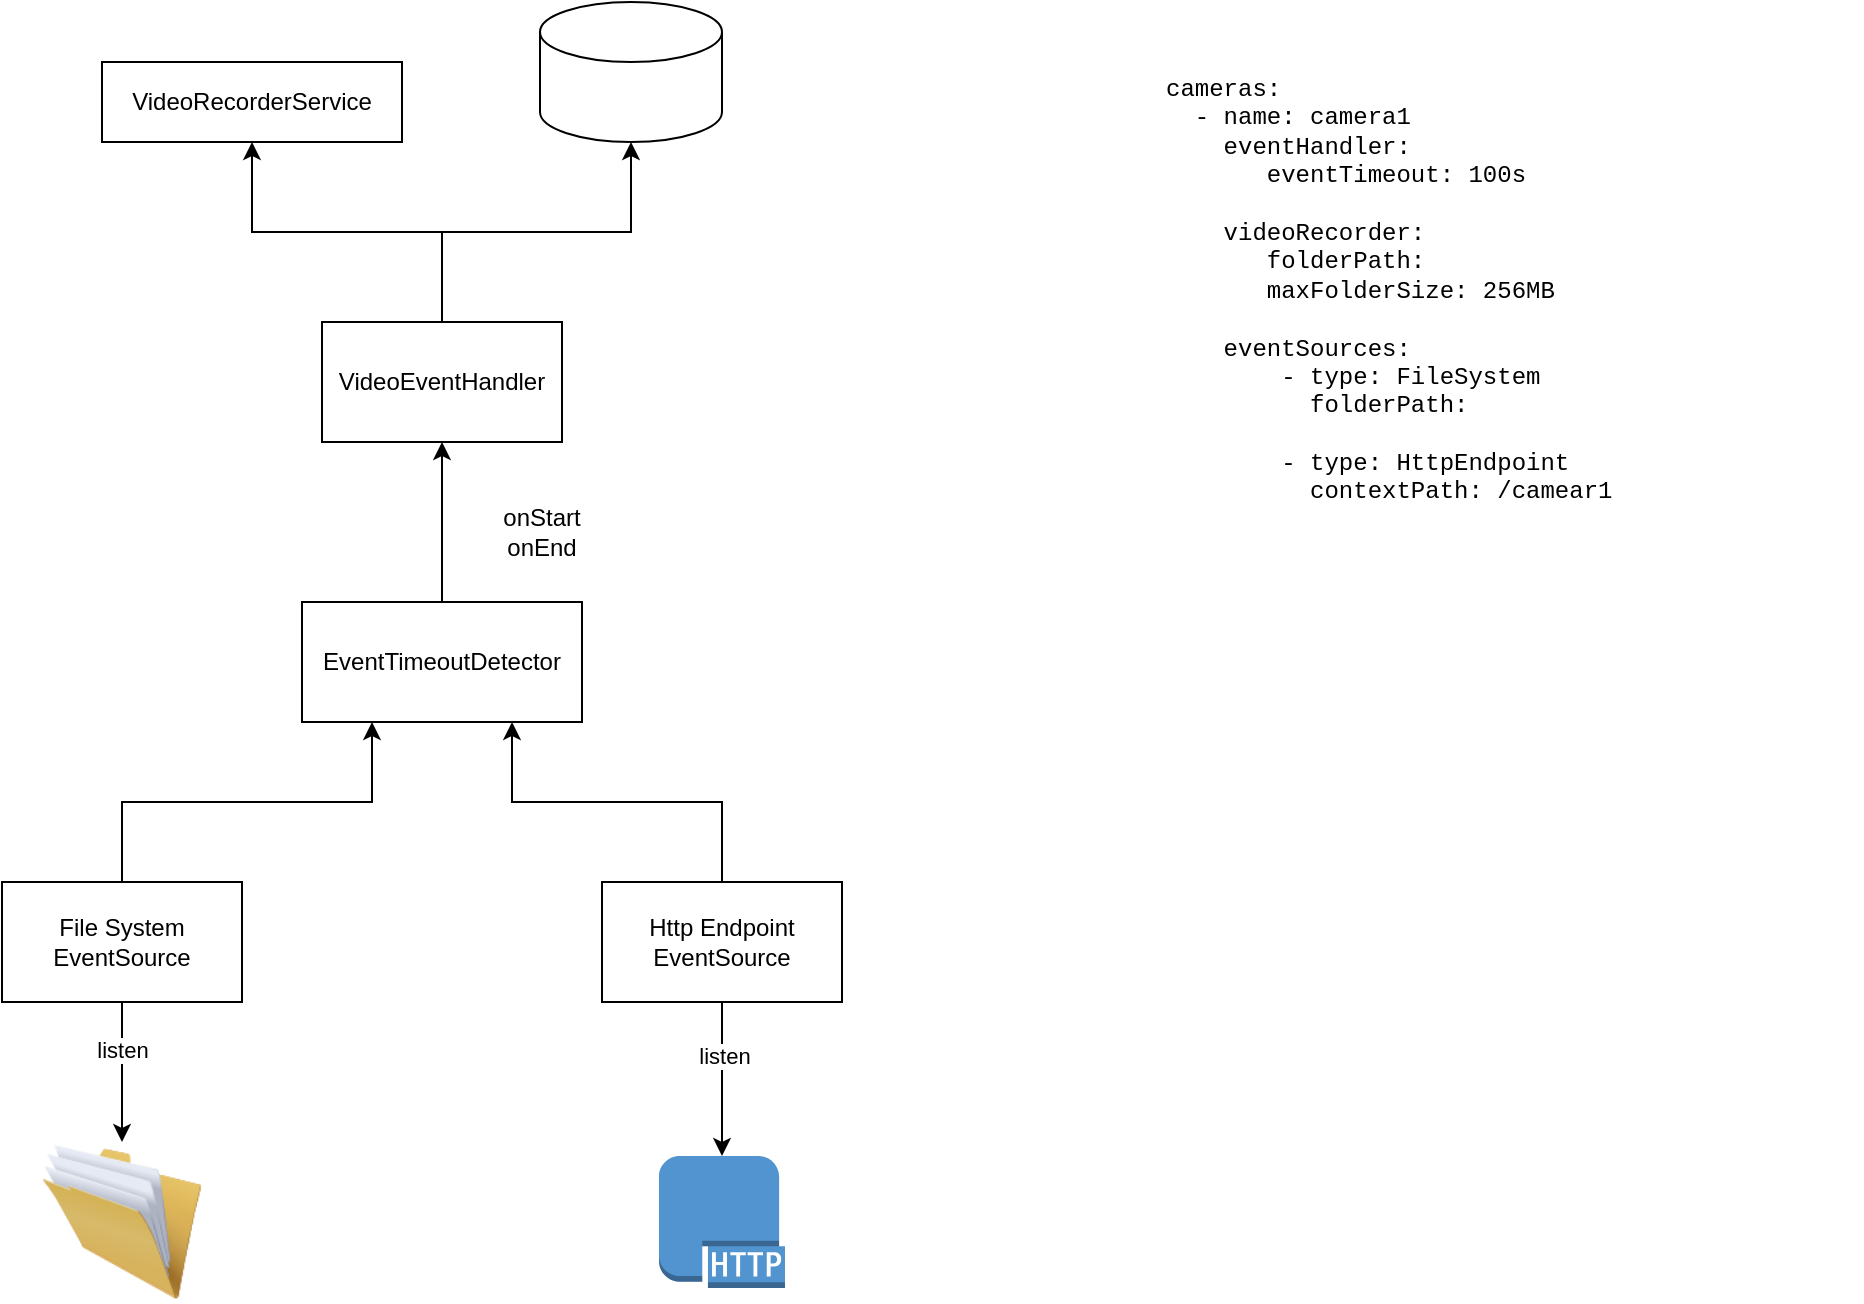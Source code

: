 <mxfile version="24.7.6" pages="2">
  <diagram name="Internal Components" id="SVTIG_j5iRIldBf4PV46">
    <mxGraphModel dx="1834" dy="1251" grid="1" gridSize="10" guides="1" tooltips="1" connect="1" arrows="1" fold="1" page="0" pageScale="1" pageWidth="850" pageHeight="1100" math="0" shadow="0">
      <root>
        <mxCell id="0" />
        <mxCell id="1" parent="0" />
        <mxCell id="zsZPfzJJ0poghbLlWT55-2" style="edgeStyle=orthogonalEdgeStyle;rounded=0;orthogonalLoop=1;jettySize=auto;html=1;entryX=0.5;entryY=0;entryDx=0;entryDy=0;" parent="1" source="eKQvxoxaIwAKukbmLZEx-1" target="zsZPfzJJ0poghbLlWT55-1" edge="1">
          <mxGeometry relative="1" as="geometry" />
        </mxCell>
        <mxCell id="zsZPfzJJ0poghbLlWT55-3" value="listen" style="edgeLabel;html=1;align=center;verticalAlign=middle;resizable=0;points=[];" parent="zsZPfzJJ0poghbLlWT55-2" vertex="1" connectable="0">
          <mxGeometry x="-0.333" relative="1" as="geometry">
            <mxPoint as="offset" />
          </mxGeometry>
        </mxCell>
        <mxCell id="zsZPfzJJ0poghbLlWT55-9" style="edgeStyle=orthogonalEdgeStyle;rounded=0;orthogonalLoop=1;jettySize=auto;html=1;entryX=0.25;entryY=1;entryDx=0;entryDy=0;exitX=0.5;exitY=0;exitDx=0;exitDy=0;" parent="1" source="eKQvxoxaIwAKukbmLZEx-1" target="zsZPfzJJ0poghbLlWT55-8" edge="1">
          <mxGeometry relative="1" as="geometry" />
        </mxCell>
        <mxCell id="eKQvxoxaIwAKukbmLZEx-1" value="File System&lt;div&gt;EventSource&lt;/div&gt;" style="rounded=0;whiteSpace=wrap;html=1;" parent="1" vertex="1">
          <mxGeometry x="-360" y="290" width="120" height="60" as="geometry" />
        </mxCell>
        <mxCell id="zsZPfzJJ0poghbLlWT55-1" value="" style="image;html=1;image=img/lib/clip_art/general/Full_Folder_128x128.png" parent="1" vertex="1">
          <mxGeometry x="-340" y="420" width="80" height="80" as="geometry" />
        </mxCell>
        <mxCell id="zsZPfzJJ0poghbLlWT55-6" style="edgeStyle=orthogonalEdgeStyle;rounded=0;orthogonalLoop=1;jettySize=auto;html=1;" parent="1" source="zsZPfzJJ0poghbLlWT55-4" target="zsZPfzJJ0poghbLlWT55-5" edge="1">
          <mxGeometry relative="1" as="geometry" />
        </mxCell>
        <mxCell id="zsZPfzJJ0poghbLlWT55-7" value="listen" style="edgeLabel;html=1;align=center;verticalAlign=middle;resizable=0;points=[];" parent="zsZPfzJJ0poghbLlWT55-6" vertex="1" connectable="0">
          <mxGeometry x="-0.299" y="1" relative="1" as="geometry">
            <mxPoint as="offset" />
          </mxGeometry>
        </mxCell>
        <mxCell id="zsZPfzJJ0poghbLlWT55-10" style="edgeStyle=orthogonalEdgeStyle;rounded=0;orthogonalLoop=1;jettySize=auto;html=1;entryX=0.75;entryY=1;entryDx=0;entryDy=0;exitX=0.5;exitY=0;exitDx=0;exitDy=0;" parent="1" source="zsZPfzJJ0poghbLlWT55-4" target="zsZPfzJJ0poghbLlWT55-8" edge="1">
          <mxGeometry relative="1" as="geometry" />
        </mxCell>
        <mxCell id="zsZPfzJJ0poghbLlWT55-4" value="&lt;div&gt;Http Endpoint&lt;/div&gt;&lt;div&gt;EventSource&lt;/div&gt;" style="rounded=0;whiteSpace=wrap;html=1;" parent="1" vertex="1">
          <mxGeometry x="-60" y="290" width="120" height="60" as="geometry" />
        </mxCell>
        <mxCell id="zsZPfzJJ0poghbLlWT55-5" value="" style="outlineConnect=0;dashed=0;verticalLabelPosition=bottom;verticalAlign=top;align=center;html=1;shape=mxgraph.aws3.http_protocol;fillColor=#5294CF;gradientColor=none;" parent="1" vertex="1">
          <mxGeometry x="-31.5" y="427" width="63" height="66" as="geometry" />
        </mxCell>
        <mxCell id="zsZPfzJJ0poghbLlWT55-12" style="edgeStyle=orthogonalEdgeStyle;rounded=0;orthogonalLoop=1;jettySize=auto;html=1;entryX=0.5;entryY=1;entryDx=0;entryDy=0;" parent="1" source="zsZPfzJJ0poghbLlWT55-8" target="zsZPfzJJ0poghbLlWT55-11" edge="1">
          <mxGeometry relative="1" as="geometry" />
        </mxCell>
        <mxCell id="zsZPfzJJ0poghbLlWT55-8" value="EventTimeoutDetector" style="rounded=0;whiteSpace=wrap;html=1;" parent="1" vertex="1">
          <mxGeometry x="-210" y="150" width="140" height="60" as="geometry" />
        </mxCell>
        <mxCell id="zsZPfzJJ0poghbLlWT55-17" style="edgeStyle=orthogonalEdgeStyle;rounded=0;orthogonalLoop=1;jettySize=auto;html=1;entryX=0.5;entryY=1;entryDx=0;entryDy=0;" parent="1" source="zsZPfzJJ0poghbLlWT55-11" target="zsZPfzJJ0poghbLlWT55-14" edge="1">
          <mxGeometry relative="1" as="geometry" />
        </mxCell>
        <mxCell id="zsZPfzJJ0poghbLlWT55-11" value="VideoEventHandler" style="rounded=0;whiteSpace=wrap;html=1;" parent="1" vertex="1">
          <mxGeometry x="-200" y="10" width="120" height="60" as="geometry" />
        </mxCell>
        <mxCell id="zsZPfzJJ0poghbLlWT55-13" value="onStart&lt;div&gt;onEnd&lt;/div&gt;" style="text;html=1;align=center;verticalAlign=middle;whiteSpace=wrap;rounded=0;" parent="1" vertex="1">
          <mxGeometry x="-120" y="100" width="60" height="30" as="geometry" />
        </mxCell>
        <mxCell id="zsZPfzJJ0poghbLlWT55-14" value="VideoRecorderService" style="rounded=0;whiteSpace=wrap;html=1;" parent="1" vertex="1">
          <mxGeometry x="-310" y="-120" width="150" height="40" as="geometry" />
        </mxCell>
        <mxCell id="zsZPfzJJ0poghbLlWT55-15" value="" style="shape=cylinder3;whiteSpace=wrap;html=1;boundedLbl=1;backgroundOutline=1;size=15;" parent="1" vertex="1">
          <mxGeometry x="-91" y="-150" width="91" height="70" as="geometry" />
        </mxCell>
        <mxCell id="zsZPfzJJ0poghbLlWT55-16" style="edgeStyle=orthogonalEdgeStyle;rounded=0;orthogonalLoop=1;jettySize=auto;html=1;entryX=0.5;entryY=1;entryDx=0;entryDy=0;entryPerimeter=0;" parent="1" source="zsZPfzJJ0poghbLlWT55-11" target="zsZPfzJJ0poghbLlWT55-15" edge="1">
          <mxGeometry relative="1" as="geometry" />
        </mxCell>
        <mxCell id="zsZPfzJJ0poghbLlWT55-18" value="cameras:&lt;div&gt;&amp;nbsp; - name: camera1&lt;/div&gt;&lt;div&gt;&amp;nbsp; &amp;nbsp; eventHandler:&lt;/div&gt;&lt;div&gt;&amp;nbsp; &amp;nbsp; &amp;nbsp; &amp;nbsp;eventTimeout: 100s&lt;/div&gt;&lt;div&gt;&lt;br&gt;&lt;/div&gt;&lt;div&gt;&amp;nbsp; &amp;nbsp; videoRecorder:&lt;/div&gt;&lt;div&gt;&amp;nbsp; &amp;nbsp; &amp;nbsp; &amp;nbsp;folderPath:&lt;/div&gt;&lt;div&gt;&amp;nbsp; &amp;nbsp; &amp;nbsp; &amp;nbsp;maxFolderSize: 256MB&lt;/div&gt;&lt;div&gt;&lt;br&gt;&lt;/div&gt;&lt;div&gt;&amp;nbsp; &amp;nbsp; eventSources:&lt;/div&gt;&lt;div&gt;&lt;span style=&quot;white-space: pre;&quot;&gt;&#x9;&lt;/span&gt;- type: FileSystem&lt;br&gt;&lt;/div&gt;&lt;div&gt;&amp;nbsp; &amp;nbsp; &amp;nbsp; &amp;nbsp; &amp;nbsp; folderPath:&amp;nbsp;&amp;nbsp;&lt;/div&gt;&lt;div&gt;&lt;br&gt;&lt;/div&gt;&lt;div&gt;&amp;nbsp; &amp;nbsp; &amp;nbsp; &amp;nbsp; - type: HttpEndpoint&lt;/div&gt;&lt;div&gt;&amp;nbsp; &amp;nbsp; &amp;nbsp; &amp;nbsp; &amp;nbsp; contextPath: /camear1&lt;/div&gt;&lt;div&gt;&amp;nbsp; &amp;nbsp; &amp;nbsp; &amp;nbsp; &amp;nbsp; &amp;nbsp;&lt;/div&gt;&lt;div&gt;&amp;nbsp; &amp;nbsp; &amp;nbsp; &amp;nbsp; &amp;nbsp; &amp;nbsp;&lt;/div&gt;&lt;div&gt;&amp;nbsp; &amp;nbsp;&lt;/div&gt;" style="text;html=1;align=left;verticalAlign=top;whiteSpace=wrap;rounded=0;fontFamily=Courier New;" parent="1" vertex="1">
          <mxGeometry x="220" y="-120" width="350" height="300" as="geometry" />
        </mxCell>
      </root>
    </mxGraphModel>
  </diagram>
  <diagram id="Q76EuFqabqrIWx2bEN2H" name="UI Mockup">
    <mxGraphModel dx="1834" dy="851" grid="1" gridSize="10" guides="1" tooltips="1" connect="1" arrows="1" fold="1" page="0" pageScale="1" pageWidth="850" pageHeight="1100" math="0" shadow="0">
      <root>
        <mxCell id="0" />
        <mxCell id="1" parent="0" />
        <mxCell id="nO7e2hqfjx3pFGbm1uqW-1" value="" style="rounded=0;whiteSpace=wrap;html=1;fillColor=#fff2cc;strokeColor=#d6b656;" vertex="1" parent="1">
          <mxGeometry x="-40" y="80" width="400" height="640" as="geometry" />
        </mxCell>
        <mxCell id="nO7e2hqfjx3pFGbm1uqW-2" value="Video" style="rounded=0;whiteSpace=wrap;html=1;fillColor=#f5f5f5;fontColor=#333333;strokeColor=#666666;" vertex="1" parent="1">
          <mxGeometry y="130" width="320" height="280" as="geometry" />
        </mxCell>
        <mxCell id="nO7e2hqfjx3pFGbm1uqW-3" value="Camera 1" style="rounded=0;whiteSpace=wrap;html=1;" vertex="1" parent="1">
          <mxGeometry y="90" width="90" height="30" as="geometry" />
        </mxCell>
        <mxCell id="nO7e2hqfjx3pFGbm1uqW-4" value="Camera 2" style="rounded=0;whiteSpace=wrap;html=1;" vertex="1" parent="1">
          <mxGeometry x="90" y="90" width="90" height="30" as="geometry" />
        </mxCell>
        <mxCell id="nO7e2hqfjx3pFGbm1uqW-6" value="Date" style="rounded=0;whiteSpace=wrap;html=1;" vertex="1" parent="1">
          <mxGeometry x="200" y="430" width="120" height="30" as="geometry" />
        </mxCell>
        <mxCell id="nO7e2hqfjx3pFGbm1uqW-7" value="" style="rounded=0;whiteSpace=wrap;html=1;" vertex="1" parent="1">
          <mxGeometry y="480" width="320" height="40" as="geometry" />
        </mxCell>
        <mxCell id="nO7e2hqfjx3pFGbm1uqW-8" value="Online" style="rounded=0;whiteSpace=wrap;html=1;" vertex="1" parent="1">
          <mxGeometry y="430" width="120" height="30" as="geometry" />
        </mxCell>
        <mxCell id="nO7e2hqfjx3pFGbm1uqW-9" value="12:00" style="rounded=0;whiteSpace=wrap;html=1;" vertex="1" parent="1">
          <mxGeometry x="15" y="550" width="90" height="20" as="geometry" />
        </mxCell>
        <mxCell id="nO7e2hqfjx3pFGbm1uqW-10" value="12:15" style="rounded=0;whiteSpace=wrap;html=1;" vertex="1" parent="1">
          <mxGeometry x="110" y="550" width="90" height="20" as="geometry" />
        </mxCell>
        <mxCell id="nO7e2hqfjx3pFGbm1uqW-11" value="" style="rounded=0;whiteSpace=wrap;html=1;fillColor=#dae8fc;strokeColor=#6c8ebf;" vertex="1" parent="1">
          <mxGeometry x="80" y="480" width="20" height="40" as="geometry" />
        </mxCell>
        <mxCell id="nO7e2hqfjx3pFGbm1uqW-12" value="" style="rounded=0;whiteSpace=wrap;html=1;fillColor=#dae8fc;strokeColor=#6c8ebf;" vertex="1" parent="1">
          <mxGeometry x="140" y="480" width="20" height="40" as="geometry" />
        </mxCell>
        <mxCell id="nO7e2hqfjx3pFGbm1uqW-13" value="" style="rounded=0;whiteSpace=wrap;html=1;" vertex="1" parent="1">
          <mxGeometry y="550" width="10" height="50" as="geometry" />
        </mxCell>
      </root>
    </mxGraphModel>
  </diagram>
</mxfile>
